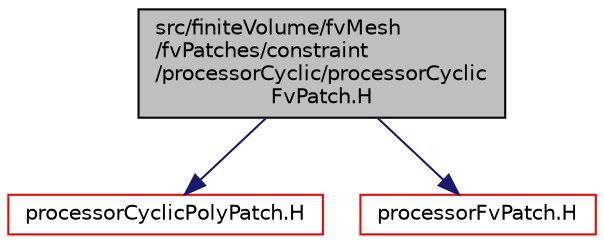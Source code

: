 digraph "src/finiteVolume/fvMesh/fvPatches/constraint/processorCyclic/processorCyclicFvPatch.H"
{
  bgcolor="transparent";
  edge [fontname="Helvetica",fontsize="10",labelfontname="Helvetica",labelfontsize="10"];
  node [fontname="Helvetica",fontsize="10",shape=record];
  Node0 [label="src/finiteVolume/fvMesh\l/fvPatches/constraint\l/processorCyclic/processorCyclic\lFvPatch.H",height=0.2,width=0.4,color="black", fillcolor="grey75", style="filled", fontcolor="black"];
  Node0 -> Node1 [color="midnightblue",fontsize="10",style="solid",fontname="Helvetica"];
  Node1 [label="processorCyclicPolyPatch.H",height=0.2,width=0.4,color="red",URL="$a12491.html"];
  Node0 -> Node242 [color="midnightblue",fontsize="10",style="solid",fontname="Helvetica"];
  Node242 [label="processorFvPatch.H",height=0.2,width=0.4,color="red",URL="$a03800.html"];
}
